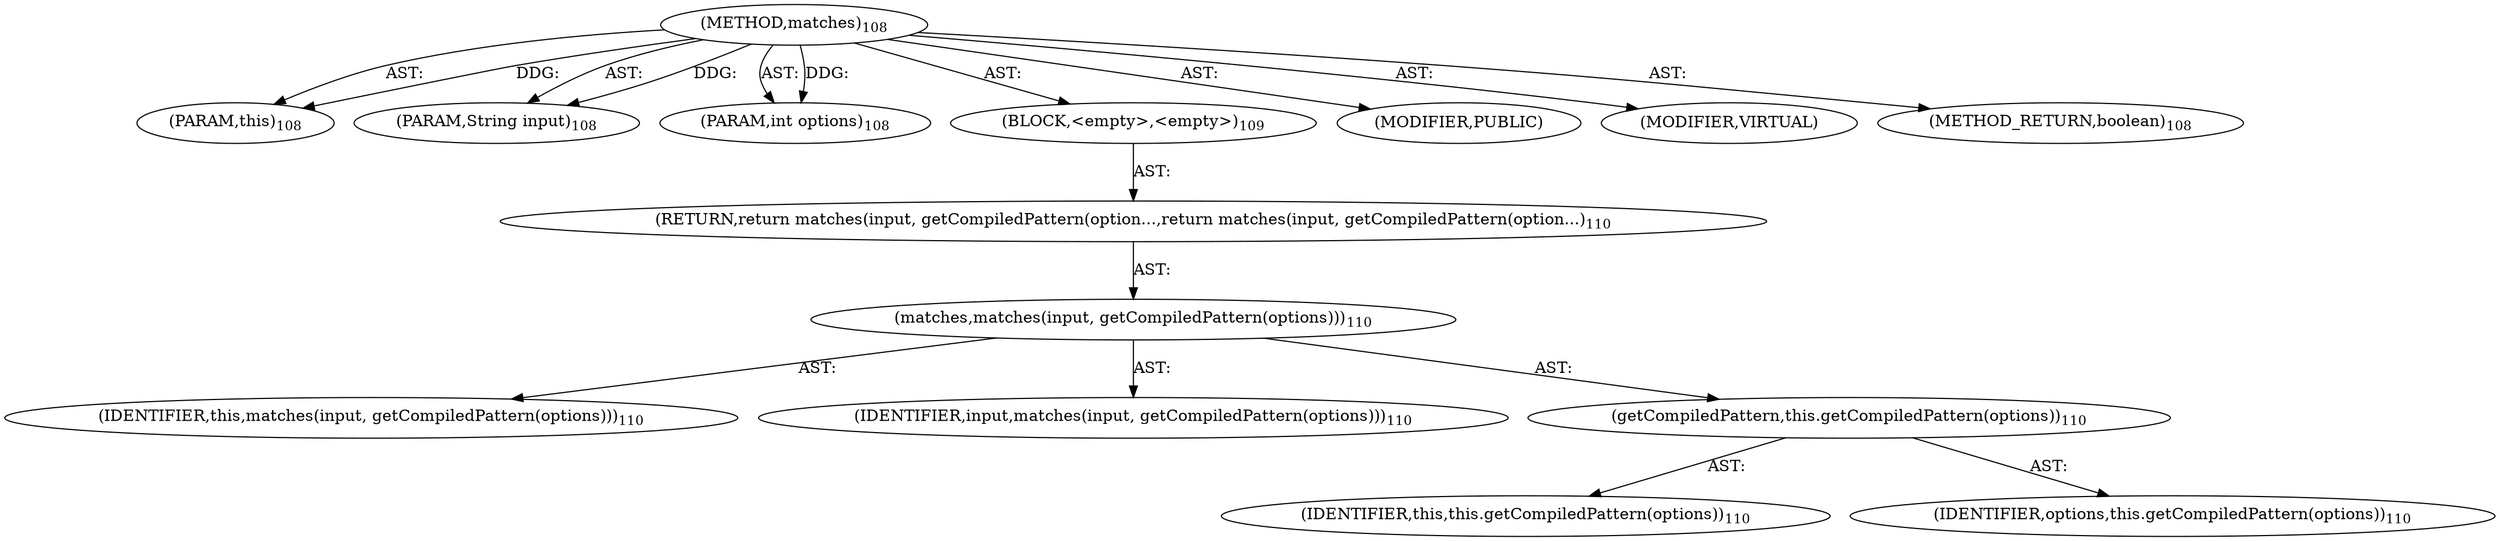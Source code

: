 digraph "matches" {  
"111669149700" [label = <(METHOD,matches)<SUB>108</SUB>> ]
"115964116995" [label = <(PARAM,this)<SUB>108</SUB>> ]
"115964117002" [label = <(PARAM,String input)<SUB>108</SUB>> ]
"115964117003" [label = <(PARAM,int options)<SUB>108</SUB>> ]
"25769803783" [label = <(BLOCK,&lt;empty&gt;,&lt;empty&gt;)<SUB>109</SUB>> ]
"146028888067" [label = <(RETURN,return matches(input, getCompiledPattern(option...,return matches(input, getCompiledPattern(option...)<SUB>110</SUB>> ]
"30064771087" [label = <(matches,matches(input, getCompiledPattern(options)))<SUB>110</SUB>> ]
"68719476740" [label = <(IDENTIFIER,this,matches(input, getCompiledPattern(options)))<SUB>110</SUB>> ]
"68719476760" [label = <(IDENTIFIER,input,matches(input, getCompiledPattern(options)))<SUB>110</SUB>> ]
"30064771088" [label = <(getCompiledPattern,this.getCompiledPattern(options))<SUB>110</SUB>> ]
"68719476739" [label = <(IDENTIFIER,this,this.getCompiledPattern(options))<SUB>110</SUB>> ]
"68719476761" [label = <(IDENTIFIER,options,this.getCompiledPattern(options))<SUB>110</SUB>> ]
"133143986185" [label = <(MODIFIER,PUBLIC)> ]
"133143986186" [label = <(MODIFIER,VIRTUAL)> ]
"128849018884" [label = <(METHOD_RETURN,boolean)<SUB>108</SUB>> ]
  "111669149700" -> "115964116995"  [ label = "AST: "] 
  "111669149700" -> "115964117002"  [ label = "AST: "] 
  "111669149700" -> "115964117003"  [ label = "AST: "] 
  "111669149700" -> "25769803783"  [ label = "AST: "] 
  "111669149700" -> "133143986185"  [ label = "AST: "] 
  "111669149700" -> "133143986186"  [ label = "AST: "] 
  "111669149700" -> "128849018884"  [ label = "AST: "] 
  "25769803783" -> "146028888067"  [ label = "AST: "] 
  "146028888067" -> "30064771087"  [ label = "AST: "] 
  "30064771087" -> "68719476740"  [ label = "AST: "] 
  "30064771087" -> "68719476760"  [ label = "AST: "] 
  "30064771087" -> "30064771088"  [ label = "AST: "] 
  "30064771088" -> "68719476739"  [ label = "AST: "] 
  "30064771088" -> "68719476761"  [ label = "AST: "] 
  "111669149700" -> "115964116995"  [ label = "DDG: "] 
  "111669149700" -> "115964117002"  [ label = "DDG: "] 
  "111669149700" -> "115964117003"  [ label = "DDG: "] 
}

